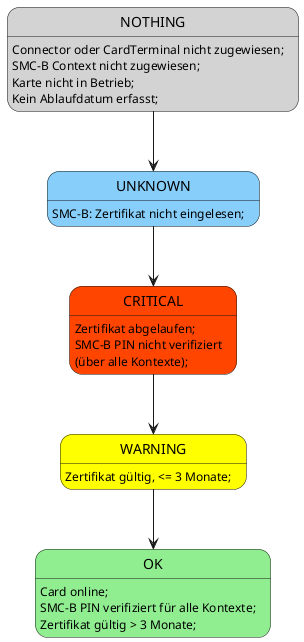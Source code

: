 @startuml

state OK #lightgreen
OK: Card online;
OK: SMC-B PIN verifiziert für alle Kontexte;
OK: Zertifikat gültig > 3 Monate;

state WARNING #Yellow
WARNING: Zertifikat gültig, <= 3 Monate;

state CRITICAL #orangered
CRITICAL: Zertifikat abgelaufen;
CRITICAL: SMC-B PIN nicht verifiziert\n(über alle Kontexte);

state UNKNOWN #LightSkyBlue
UNKNOWN: SMC-B: Zertifikat nicht eingelesen;

state NOTHING #LightGrey
NOTHING: Connector oder CardTerminal nicht zugewiesen;
NOTHING: SMC-B Context nicht zugewiesen;
NOTHING: Karte nicht in Betrieb;
NOTHING: Kein Ablaufdatum erfasst;

NOTHING --> UNKNOWN
UNKNOWN --> CRITICAL
CRITICAL --> WARNING
WARNING --> OK
@enduml